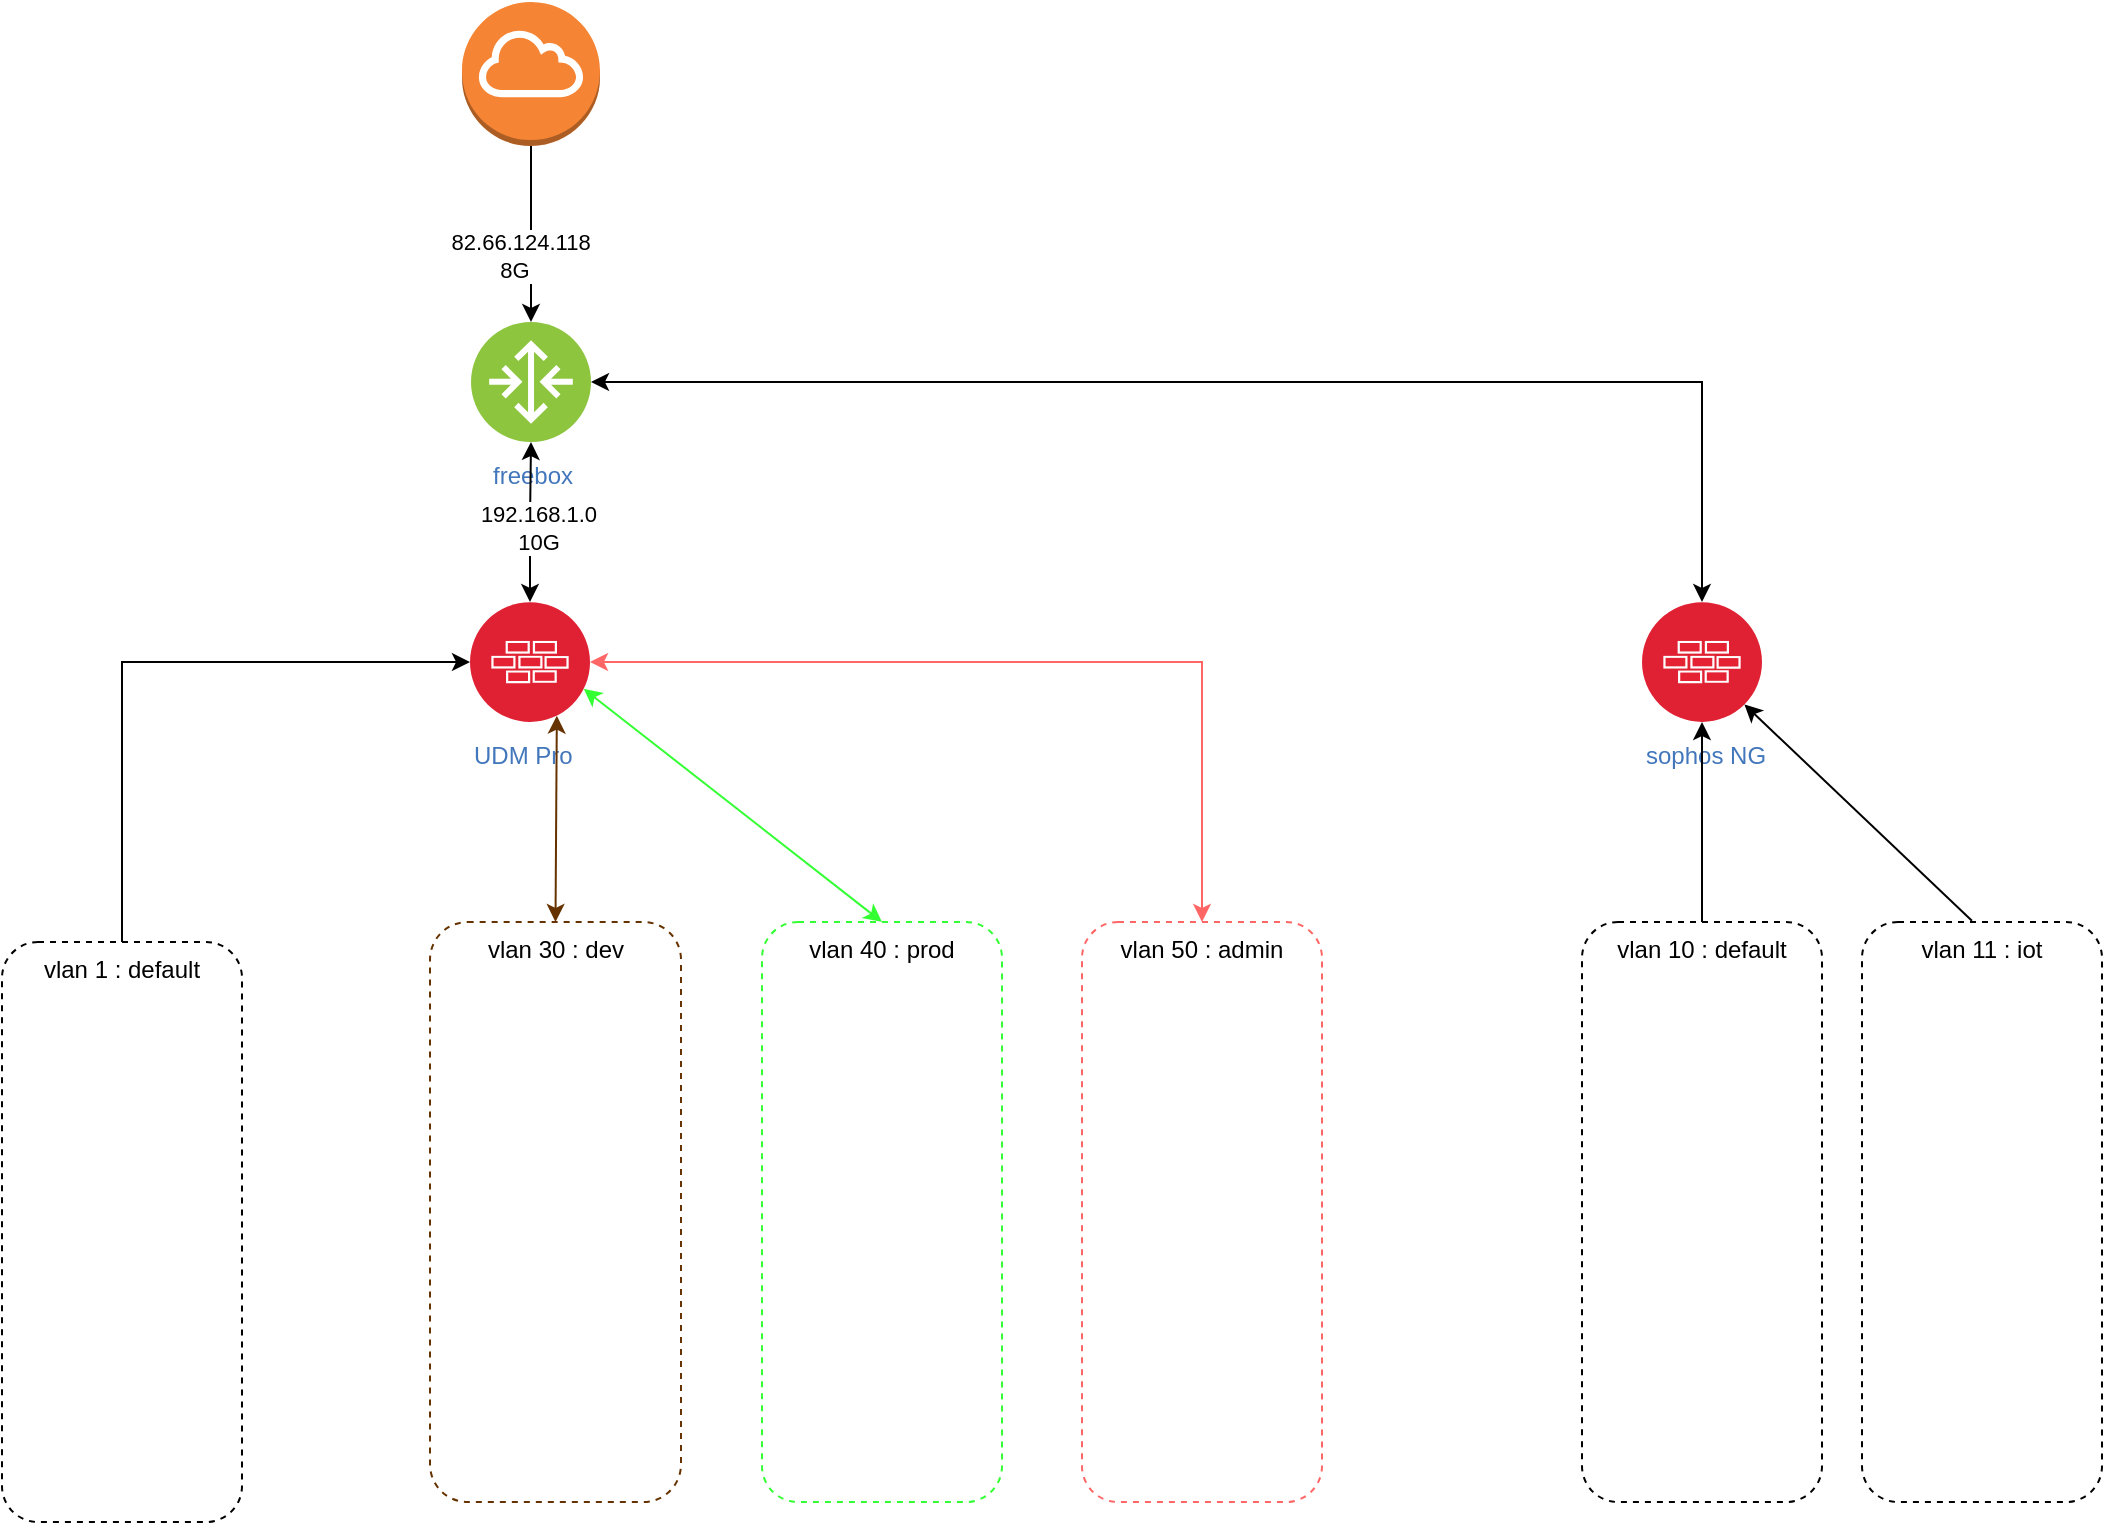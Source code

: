 <mxfile version="24.7.16">
  <diagram id="l8hXMBHkgcEJcSW0mbfh" name="Page-1">
    <mxGraphModel dx="1593" dy="829" grid="1" gridSize="10" guides="1" tooltips="1" connect="1" arrows="1" fold="1" page="1" pageScale="1" pageWidth="1169" pageHeight="827" math="0" shadow="0">
      <root>
        <mxCell id="0" />
        <mxCell id="1" parent="0" />
        <mxCell id="ux1TDay7jxKqDuDctKWS-1" value="&lt;div&gt;freebox&lt;/div&gt;&lt;div&gt;&lt;br&gt;&lt;/div&gt;" style="image;aspect=fixed;perimeter=ellipsePerimeter;html=1;align=center;shadow=0;dashed=0;fontColor=#4277BB;labelBackgroundColor=default;fontSize=12;spacingTop=3;image=img/lib/ibm/vpc/Router.svg;" vertex="1" parent="1">
          <mxGeometry x="294.5" y="170" width="60" height="60" as="geometry" />
        </mxCell>
        <mxCell id="ux1TDay7jxKqDuDctKWS-7" value="" style="edgeStyle=orthogonalEdgeStyle;rounded=0;orthogonalLoop=1;jettySize=auto;html=1;startArrow=classic;startFill=1;endArrow=classic;endFill=1;" edge="1" parent="1" source="ux1TDay7jxKqDuDctKWS-2" target="ux1TDay7jxKqDuDctKWS-1">
          <mxGeometry relative="1" as="geometry" />
        </mxCell>
        <mxCell id="ux1TDay7jxKqDuDctKWS-8" value="192.168.1.0&lt;br&gt;10G" style="edgeLabel;html=1;align=center;verticalAlign=middle;resizable=0;points=[];" vertex="1" connectable="0" parent="ux1TDay7jxKqDuDctKWS-7">
          <mxGeometry x="0.109" y="1" relative="1" as="geometry">
            <mxPoint x="4" y="7" as="offset" />
          </mxGeometry>
        </mxCell>
        <mxCell id="ux1TDay7jxKqDuDctKWS-19" value="" style="edgeStyle=orthogonalEdgeStyle;rounded=0;orthogonalLoop=1;jettySize=auto;html=1;endArrow=none;endFill=0;startArrow=classic;startFill=1;" edge="1" parent="1" source="ux1TDay7jxKqDuDctKWS-2" target="ux1TDay7jxKqDuDctKWS-18">
          <mxGeometry relative="1" as="geometry" />
        </mxCell>
        <mxCell id="ux1TDay7jxKqDuDctKWS-2" value="&lt;div style=&quot;padding-left: 0px; padding-bottom: 0px;&quot; align=&quot;left&quot;&gt;UDM Pro&lt;/div&gt;" style="image;aspect=fixed;perimeter=ellipsePerimeter;html=1;align=left;shadow=0;dashed=0;fontColor=#4277BB;labelBackgroundColor=default;fontSize=12;spacingTop=3;image=img/lib/ibm/security/firewall.svg;" vertex="1" parent="1">
          <mxGeometry x="294" y="310" width="60" height="60" as="geometry" />
        </mxCell>
        <mxCell id="ux1TDay7jxKqDuDctKWS-12" value="" style="edgeStyle=orthogonalEdgeStyle;rounded=0;orthogonalLoop=1;jettySize=auto;html=1;" edge="1" parent="1" source="ux1TDay7jxKqDuDctKWS-11" target="ux1TDay7jxKqDuDctKWS-1">
          <mxGeometry relative="1" as="geometry" />
        </mxCell>
        <mxCell id="ux1TDay7jxKqDuDctKWS-13" value="&lt;span class=&quot;tooltip&quot;&gt;&lt;/span&gt;&amp;nbsp; &lt;span id=&quot;ipv4&quot; class=&quot;address&quot;&gt;82.66.124.118&lt;/span&gt;&lt;br&gt;8G" style="edgeLabel;html=1;align=center;verticalAlign=middle;resizable=0;points=[];" vertex="1" connectable="0" parent="ux1TDay7jxKqDuDctKWS-12">
          <mxGeometry x="0.03" y="-1" relative="1" as="geometry">
            <mxPoint x="-8" y="9" as="offset" />
          </mxGeometry>
        </mxCell>
        <mxCell id="ux1TDay7jxKqDuDctKWS-11" value="" style="outlineConnect=0;dashed=0;verticalLabelPosition=bottom;verticalAlign=top;align=center;html=1;shape=mxgraph.aws3.internet_gateway;fillColor=#F58534;gradientColor=none;" vertex="1" parent="1">
          <mxGeometry x="290" y="10" width="69" height="72" as="geometry" />
        </mxCell>
        <mxCell id="ux1TDay7jxKqDuDctKWS-15" value="vlan 50 : admin" style="fillColor=none;strokeColor=#FF6666;verticalAlign=top;fontStyle=0;whiteSpace=wrap;html=1;dashed=1;glass=0;rounded=1;" vertex="1" parent="1">
          <mxGeometry x="600" y="470" width="120" height="290" as="geometry" />
        </mxCell>
        <mxCell id="ux1TDay7jxKqDuDctKWS-16" value="vlan 40 : prod" style="fillColor=none;strokeColor=#33FF33;verticalAlign=top;fontStyle=0;whiteSpace=wrap;html=1;dashed=1;glass=0;rounded=1;" vertex="1" parent="1">
          <mxGeometry x="440" y="470" width="120" height="290" as="geometry" />
        </mxCell>
        <mxCell id="ux1TDay7jxKqDuDctKWS-17" value="vlan 30 : dev" style="fillColor=none;strokeColor=#663300;verticalAlign=top;fontStyle=0;whiteSpace=wrap;html=1;dashed=1;glass=0;rounded=1;" vertex="1" parent="1">
          <mxGeometry x="274" y="470" width="125.5" height="290" as="geometry" />
        </mxCell>
        <mxCell id="ux1TDay7jxKqDuDctKWS-18" value="vlan 1 : default" style="fillColor=none;strokeColor=#000000;verticalAlign=top;fontStyle=0;whiteSpace=wrap;html=1;dashed=1;glass=0;rounded=1;" vertex="1" parent="1">
          <mxGeometry x="60" y="480" width="120" height="290" as="geometry" />
        </mxCell>
        <mxCell id="ux1TDay7jxKqDuDctKWS-20" value="" style="endArrow=classic;html=1;rounded=0;entryX=0.75;entryY=1;entryDx=0;entryDy=0;exitX=0.5;exitY=0;exitDx=0;exitDy=0;startArrow=classic;startFill=1;endFill=1;strokeColor=#663300;" edge="1" parent="1" source="ux1TDay7jxKqDuDctKWS-17" target="ux1TDay7jxKqDuDctKWS-2">
          <mxGeometry width="50" height="50" relative="1" as="geometry">
            <mxPoint x="350" y="460" as="sourcePoint" />
            <mxPoint x="400" y="410" as="targetPoint" />
          </mxGeometry>
        </mxCell>
        <mxCell id="ux1TDay7jxKqDuDctKWS-22" value="" style="endArrow=classic;html=1;rounded=0;exitX=0.5;exitY=0;exitDx=0;exitDy=0;edgeStyle=orthogonalEdgeStyle;startArrow=classic;startFill=1;endFill=1;strokeColor=#FF6666;entryX=1;entryY=0.5;entryDx=0;entryDy=0;" edge="1" parent="1" source="ux1TDay7jxKqDuDctKWS-15" target="ux1TDay7jxKqDuDctKWS-2">
          <mxGeometry width="50" height="50" relative="1" as="geometry">
            <mxPoint x="460" y="380" as="sourcePoint" />
            <mxPoint x="400" y="320" as="targetPoint" />
            <Array as="points">
              <mxPoint x="660" y="340" />
            </Array>
          </mxGeometry>
        </mxCell>
        <mxCell id="ux1TDay7jxKqDuDctKWS-25" value="" style="edgeStyle=orthogonalEdgeStyle;rounded=0;orthogonalLoop=1;jettySize=auto;html=1;startArrow=classic;startFill=1;" edge="1" parent="1" source="ux1TDay7jxKqDuDctKWS-24" target="ux1TDay7jxKqDuDctKWS-1">
          <mxGeometry relative="1" as="geometry">
            <Array as="points">
              <mxPoint x="910" y="200" />
            </Array>
          </mxGeometry>
        </mxCell>
        <mxCell id="ux1TDay7jxKqDuDctKWS-24" value="sophos NG" style="image;aspect=fixed;perimeter=ellipsePerimeter;html=1;align=left;shadow=0;dashed=0;fontColor=#4277BB;labelBackgroundColor=default;fontSize=12;spacingTop=3;image=img/lib/ibm/security/firewall.svg;" vertex="1" parent="1">
          <mxGeometry x="880" y="310" width="60" height="60" as="geometry" />
        </mxCell>
        <mxCell id="ux1TDay7jxKqDuDctKWS-26" value="" style="endArrow=classic;html=1;rounded=0;exitX=1;exitY=0.75;exitDx=0;exitDy=0;entryX=0.5;entryY=0;entryDx=0;entryDy=0;strokeColor=#33FF33;startArrow=classic;startFill=1;endFill=1;" edge="1" parent="1" source="ux1TDay7jxKqDuDctKWS-2" target="ux1TDay7jxKqDuDctKWS-16">
          <mxGeometry width="50" height="50" relative="1" as="geometry">
            <mxPoint x="440" y="440" as="sourcePoint" />
            <mxPoint x="490" y="390" as="targetPoint" />
          </mxGeometry>
        </mxCell>
        <mxCell id="ux1TDay7jxKqDuDctKWS-28" value="" style="edgeStyle=orthogonalEdgeStyle;rounded=0;orthogonalLoop=1;jettySize=auto;html=1;" edge="1" parent="1" source="ux1TDay7jxKqDuDctKWS-27" target="ux1TDay7jxKqDuDctKWS-24">
          <mxGeometry relative="1" as="geometry" />
        </mxCell>
        <mxCell id="ux1TDay7jxKqDuDctKWS-27" value="vlan 10 : default" style="fillColor=none;strokeColor=#000000;verticalAlign=top;fontStyle=0;whiteSpace=wrap;html=1;dashed=1;glass=0;rounded=1;" vertex="1" parent="1">
          <mxGeometry x="850" y="470" width="120" height="290" as="geometry" />
        </mxCell>
        <mxCell id="ux1TDay7jxKqDuDctKWS-29" value="vlan 11 : iot" style="fillColor=none;strokeColor=#000000;verticalAlign=top;fontStyle=0;whiteSpace=wrap;html=1;dashed=1;glass=0;rounded=1;" vertex="1" parent="1">
          <mxGeometry x="990" y="470" width="120" height="290" as="geometry" />
        </mxCell>
        <mxCell id="ux1TDay7jxKqDuDctKWS-30" value="" style="endArrow=classic;html=1;rounded=0;entryX=1;entryY=1;entryDx=0;entryDy=0;exitX=0.458;exitY=-0.002;exitDx=0;exitDy=0;exitPerimeter=0;startArrow=none;startFill=0;endFill=1;" edge="1" parent="1" source="ux1TDay7jxKqDuDctKWS-29" target="ux1TDay7jxKqDuDctKWS-24">
          <mxGeometry width="50" height="50" relative="1" as="geometry">
            <mxPoint x="1010" y="450" as="sourcePoint" />
            <mxPoint x="1060" y="400" as="targetPoint" />
          </mxGeometry>
        </mxCell>
      </root>
    </mxGraphModel>
  </diagram>
</mxfile>
